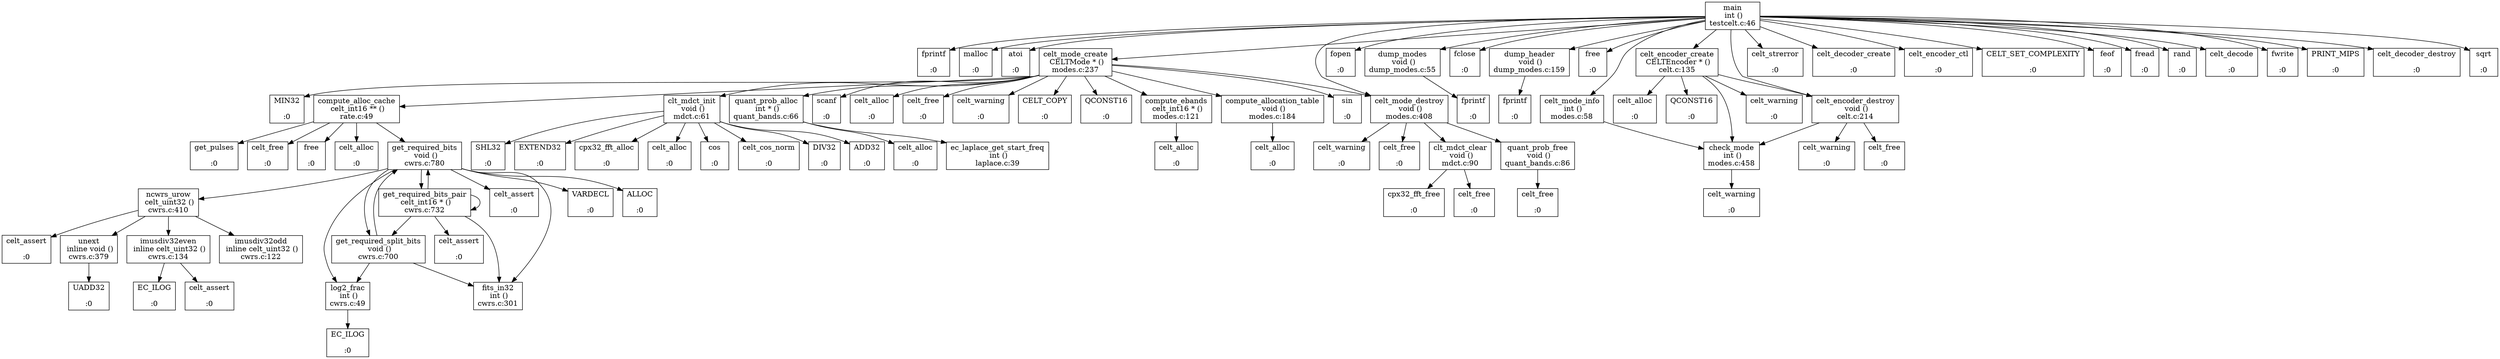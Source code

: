 digraph sarien {
node [shape=box];edge [color=black style=solid];
node_1 [ label="main\n int ()\ntestcelt.c:46" ]
node_2 [ label="fprintf\n\n:0" ]
	node_1 -> node_2 ;
node_3 [ label="malloc\n\n:0" ]
	node_1 -> node_3 ;
node_4 [ label="atoi\n\n:0" ]
	node_1 -> node_4 ;
node_5 [ label="celt_mode_create\n CELTMode * ()\nmodes.c:237" ]
	node_1 -> node_5 ;
node_6 [ label="scanf\n\n:0" ]
	node_5 -> node_6 ;
node_7 [ label="celt_alloc\n\n:0" ]
	node_5 -> node_7 ;
node_8 [ label="celt_free\n\n:0" ]
	node_5 -> node_8 ;
node_9 [ label="celt_warning\n\n:0" ]
	node_5 -> node_9 ;
node_10 [ label="CELT_COPY\n\n:0" ]
	node_5 -> node_10 ;
node_11 [ label="QCONST16\n\n:0" ]
	node_5 -> node_11 ;
node_12 [ label="compute_ebands\n celt_int16 * ()\nmodes.c:121" ]
	node_5 -> node_12 ;
node_13 [ label="celt_alloc\n\n:0" ]
	node_12 -> node_13 ;
node_14 [ label="compute_allocation_table\n void ()\nmodes.c:184" ]
	node_5 -> node_14 ;
node_15 [ label="celt_alloc\n\n:0" ]
	node_14 -> node_15 ;
node_16 [ label="sin\n\n:0" ]
	node_5 -> node_16 ;
node_17 [ label="MIN32\n\n:0" ]
	node_5 -> node_17 ;
node_18 [ label="compute_alloc_cache\n celt_int16 ** ()\nrate.c:49" ]
	node_5 -> node_18 ;
node_19 [ label="celt_alloc\n\n:0" ]
	node_18 -> node_19 ;
node_20 [ label="get_required_bits\n void ()\ncwrs.c:780" ]
	node_18 -> node_20 ;
node_21 [ label="celt_assert\n\n:0" ]
	node_20 -> node_21 ;
node_22 [ label="fits_in32\n int ()\ncwrs.c:301" ]
	node_20 -> node_22 ;
node_23 [ label="VARDECL\n\n:0" ]
	node_20 -> node_23 ;
node_24 [ label="ALLOC\n\n:0" ]
	node_20 -> node_24 ;
node_25 [ label="ncwrs_urow\n celt_uint32 ()\ncwrs.c:410" ]
	node_20 -> node_25 ;
node_26 [ label="celt_assert\n\n:0" ]
	node_25 -> node_26 ;
node_27 [ label="unext\n inline void ()\ncwrs.c:379" ]
	node_25 -> node_27 ;
node_28 [ label="UADD32\n\n:0" ]
	node_27 -> node_28 ;
node_29 [ label="imusdiv32even\n inline celt_uint32 ()\ncwrs.c:134" ]
	node_25 -> node_29 ;
node_30 [ label="celt_assert\n\n:0" ]
	node_29 -> node_30 ;
node_31 [ label="EC_ILOG\n\n:0" ]
	node_29 -> node_31 ;
node_32 [ label="imusdiv32odd\n inline celt_uint32 ()\ncwrs.c:122" ]
	node_25 -> node_32 ;
node_33 [ label="log2_frac\n int ()\ncwrs.c:49" ]
	node_20 -> node_33 ;
node_34 [ label="EC_ILOG\n\n:0" ]
	node_33 -> node_34 ;
node_35 [ label="get_required_bits_pair\n celt_int16 * ()\ncwrs.c:732" ]
	node_20 -> node_35 ;
	node_35 -> node_22 ;
	node_35 -> node_20 ;
	node_35 -> node_35 ;
node_39 [ label="get_required_split_bits\n void ()\ncwrs.c:700" ]
	node_35 -> node_39 ;
	node_39 -> node_22 ;
	node_39 -> node_20 ;
	node_39 -> node_33 ;
node_43 [ label="celt_assert\n\n:0" ]
	node_35 -> node_43 ;
	node_20 -> node_39 ;
node_45 [ label="get_pulses\n\n:0" ]
	node_18 -> node_45 ;
node_46 [ label="celt_free\n\n:0" ]
	node_18 -> node_46 ;
node_47 [ label="free\n\n:0" ]
	node_18 -> node_47 ;
node_48 [ label="clt_mdct_init\n void ()\nmdct.c:61" ]
	node_5 -> node_48 ;
node_49 [ label="cpx32_fft_alloc\n\n:0" ]
	node_48 -> node_49 ;
node_50 [ label="celt_alloc\n\n:0" ]
	node_48 -> node_50 ;
node_51 [ label="cos\n\n:0" ]
	node_48 -> node_51 ;
node_52 [ label="celt_cos_norm\n\n:0" ]
	node_48 -> node_52 ;
node_53 [ label="DIV32\n\n:0" ]
	node_48 -> node_53 ;
node_54 [ label="ADD32\n\n:0" ]
	node_48 -> node_54 ;
node_55 [ label="SHL32\n\n:0" ]
	node_48 -> node_55 ;
node_56 [ label="EXTEND32\n\n:0" ]
	node_48 -> node_56 ;
node_57 [ label="quant_prob_alloc\n int * ()\nquant_bands.c:66" ]
	node_5 -> node_57 ;
node_58 [ label="celt_alloc\n\n:0" ]
	node_57 -> node_58 ;
node_59 [ label="ec_laplace_get_start_freq\n int ()\nlaplace.c:39" ]
	node_57 -> node_59 ;
node_60 [ label="celt_mode_destroy\n void ()\nmodes.c:408" ]
	node_5 -> node_60 ;
node_61 [ label="celt_warning\n\n:0" ]
	node_60 -> node_61 ;
node_62 [ label="celt_free\n\n:0" ]
	node_60 -> node_62 ;
node_63 [ label="clt_mdct_clear\n void ()\nmdct.c:90" ]
	node_60 -> node_63 ;
node_64 [ label="cpx32_fft_free\n\n:0" ]
	node_63 -> node_64 ;
node_65 [ label="celt_free\n\n:0" ]
	node_63 -> node_65 ;
node_66 [ label="quant_prob_free\n void ()\nquant_bands.c:86" ]
	node_60 -> node_66 ;
node_67 [ label="celt_free\n\n:0" ]
	node_66 -> node_67 ;
node_68 [ label="fopen\n\n:0" ]
	node_1 -> node_68 ;
node_69 [ label="dump_modes\n void ()\ndump_modes.c:55" ]
	node_1 -> node_69 ;
node_70 [ label="fprintf\n\n:0" ]
	node_69 -> node_70 ;
node_71 [ label="fclose\n\n:0" ]
	node_1 -> node_71 ;
node_72 [ label="dump_header\n void ()\ndump_modes.c:159" ]
	node_1 -> node_72 ;
node_73 [ label="fprintf\n\n:0" ]
	node_72 -> node_73 ;
	node_1 -> node_60 ;
node_75 [ label="free\n\n:0" ]
	node_1 -> node_75 ;
node_76 [ label="celt_mode_info\n int ()\nmodes.c:58" ]
	node_1 -> node_76 ;
node_77 [ label="check_mode\n int ()\nmodes.c:458" ]
	node_76 -> node_77 ;
node_78 [ label="celt_warning\n\n:0" ]
	node_77 -> node_78 ;
node_79 [ label="celt_encoder_create\n CELTEncoder * ()\ncelt.c:135" ]
	node_1 -> node_79 ;
	node_79 -> node_77 ;
node_81 [ label="celt_warning\n\n:0" ]
	node_79 -> node_81 ;
node_82 [ label="celt_alloc\n\n:0" ]
	node_79 -> node_82 ;
node_83 [ label="QCONST16\n\n:0" ]
	node_79 -> node_83 ;
node_84 [ label="celt_encoder_destroy\n void ()\ncelt.c:214" ]
	node_79 -> node_84 ;
node_85 [ label="celt_warning\n\n:0" ]
	node_84 -> node_85 ;
	node_84 -> node_77 ;
node_87 [ label="celt_free\n\n:0" ]
	node_84 -> node_87 ;
node_88 [ label="celt_strerror\n\n:0" ]
	node_1 -> node_88 ;
node_89 [ label="celt_decoder_create\n\n:0" ]
	node_1 -> node_89 ;
node_90 [ label="celt_encoder_ctl\n\n:0" ]
	node_1 -> node_90 ;
node_91 [ label="CELT_SET_COMPLEXITY\n\n:0" ]
	node_1 -> node_91 ;
node_92 [ label="feof\n\n:0" ]
	node_1 -> node_92 ;
node_93 [ label="fread\n\n:0" ]
	node_1 -> node_93 ;
node_94 [ label="rand\n\n:0" ]
	node_1 -> node_94 ;
node_95 [ label="celt_decode\n\n:0" ]
	node_1 -> node_95 ;
node_96 [ label="fwrite\n\n:0" ]
	node_1 -> node_96 ;
node_97 [ label="PRINT_MIPS\n\n:0" ]
	node_1 -> node_97 ;
	node_1 -> node_84 ;
node_99 [ label="celt_decoder_destroy\n\n:0" ]
	node_1 -> node_99 ;
node_100 [ label="sqrt\n\n:0" ]
	node_1 -> node_100 ;
}
